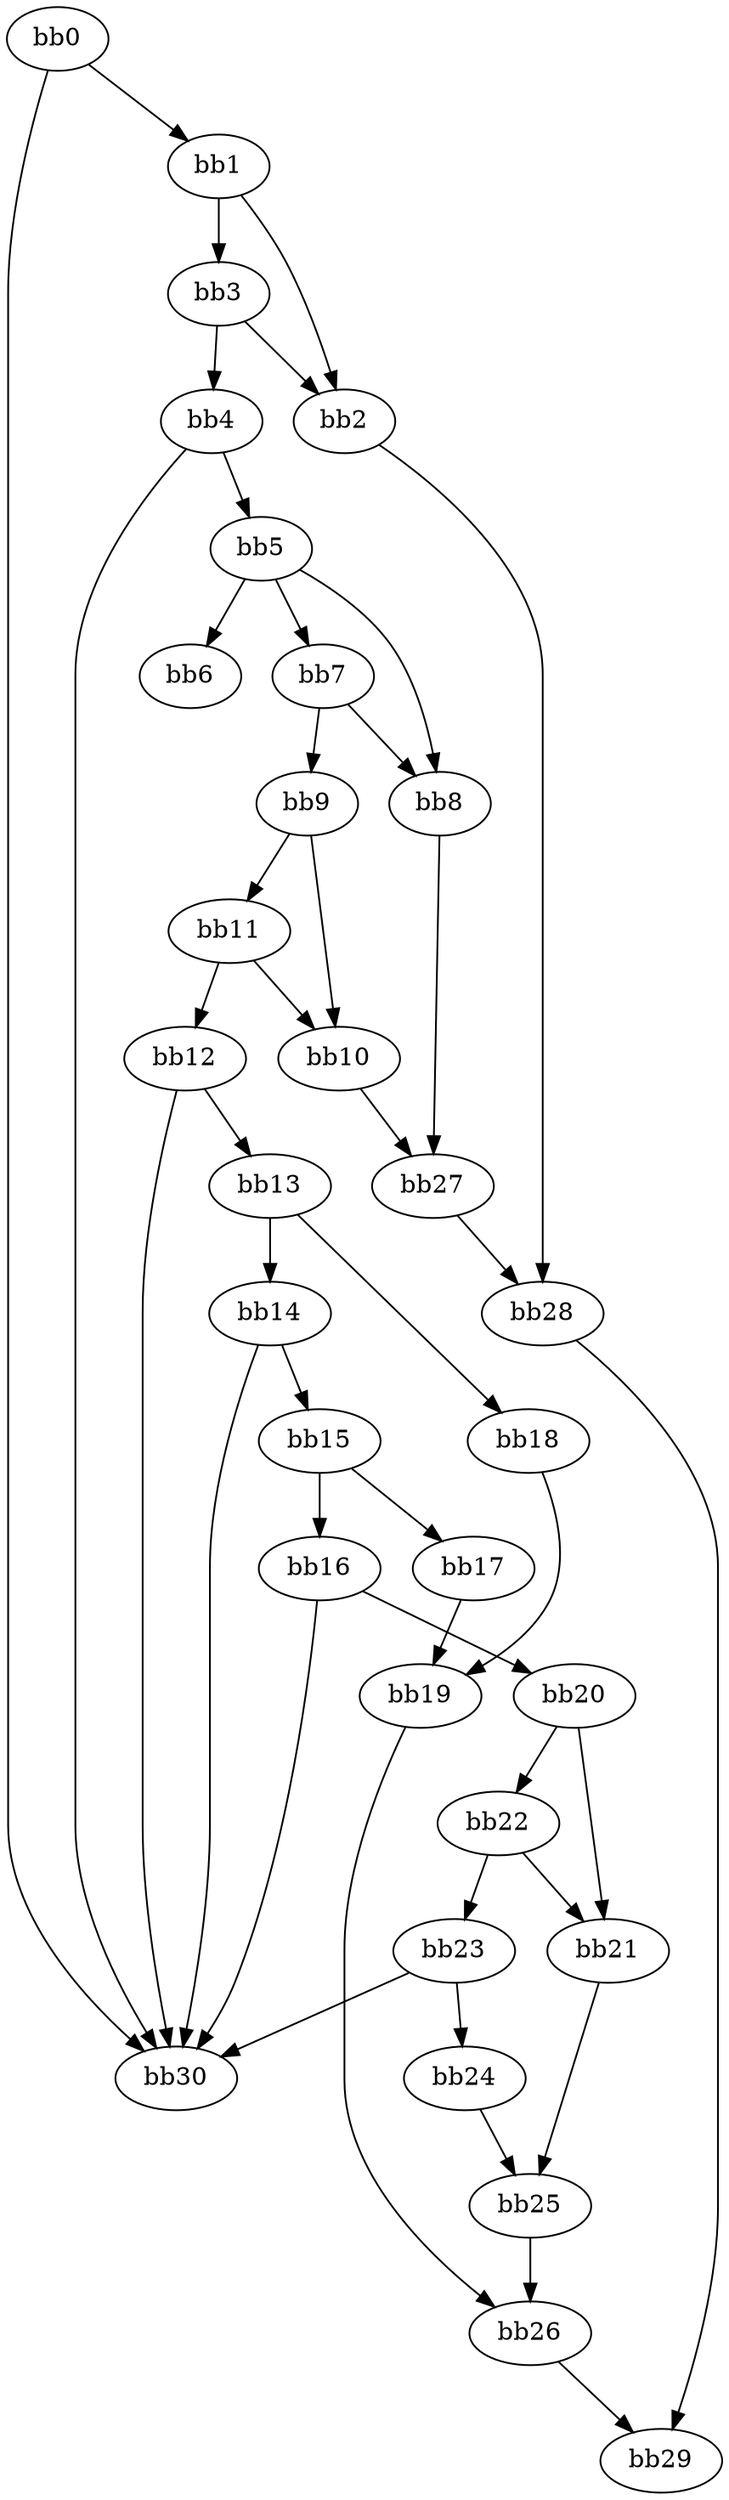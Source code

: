 digraph {
    0 [ label = "bb0\l" ]
    1 [ label = "bb1\l" ]
    2 [ label = "bb2\l" ]
    3 [ label = "bb3\l" ]
    4 [ label = "bb4\l" ]
    5 [ label = "bb5\l" ]
    6 [ label = "bb6\l" ]
    7 [ label = "bb7\l" ]
    8 [ label = "bb8\l" ]
    9 [ label = "bb9\l" ]
    10 [ label = "bb10\l" ]
    11 [ label = "bb11\l" ]
    12 [ label = "bb12\l" ]
    13 [ label = "bb13\l" ]
    14 [ label = "bb14\l" ]
    15 [ label = "bb15\l" ]
    16 [ label = "bb16\l" ]
    17 [ label = "bb17\l" ]
    18 [ label = "bb18\l" ]
    19 [ label = "bb19\l" ]
    20 [ label = "bb20\l" ]
    21 [ label = "bb21\l" ]
    22 [ label = "bb22\l" ]
    23 [ label = "bb23\l" ]
    24 [ label = "bb24\l" ]
    25 [ label = "bb25\l" ]
    26 [ label = "bb26\l" ]
    27 [ label = "bb27\l" ]
    28 [ label = "bb28\l" ]
    29 [ label = "bb29\l" ]
    30 [ label = "bb30\l" ]
    0 -> 1 [ ]
    0 -> 30 [ ]
    1 -> 2 [ ]
    1 -> 3 [ ]
    2 -> 28 [ ]
    3 -> 2 [ ]
    3 -> 4 [ ]
    4 -> 5 [ ]
    4 -> 30 [ ]
    5 -> 6 [ ]
    5 -> 7 [ ]
    5 -> 8 [ ]
    7 -> 8 [ ]
    7 -> 9 [ ]
    8 -> 27 [ ]
    9 -> 10 [ ]
    9 -> 11 [ ]
    10 -> 27 [ ]
    11 -> 10 [ ]
    11 -> 12 [ ]
    12 -> 13 [ ]
    12 -> 30 [ ]
    13 -> 14 [ ]
    13 -> 18 [ ]
    14 -> 15 [ ]
    14 -> 30 [ ]
    15 -> 16 [ ]
    15 -> 17 [ ]
    16 -> 20 [ ]
    16 -> 30 [ ]
    17 -> 19 [ ]
    18 -> 19 [ ]
    19 -> 26 [ ]
    20 -> 21 [ ]
    20 -> 22 [ ]
    21 -> 25 [ ]
    22 -> 21 [ ]
    22 -> 23 [ ]
    23 -> 24 [ ]
    23 -> 30 [ ]
    24 -> 25 [ ]
    25 -> 26 [ ]
    26 -> 29 [ ]
    27 -> 28 [ ]
    28 -> 29 [ ]
}

